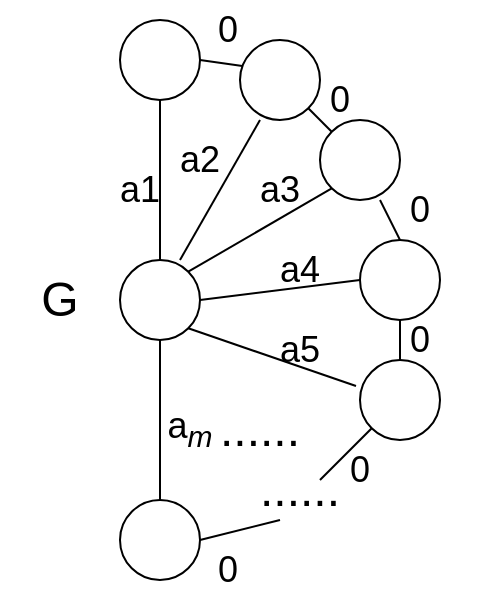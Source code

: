 <mxfile version="18.1.3" type="github">
  <diagram id="DedmSPUqI5hMhxwjdkCf" name="Page-1">
    <mxGraphModel dx="1038" dy="579" grid="1" gridSize="10" guides="1" tooltips="1" connect="1" arrows="1" fold="1" page="1" pageScale="1" pageWidth="827" pageHeight="1169" math="0" shadow="0">
      <root>
        <mxCell id="0" />
        <mxCell id="1" parent="0" />
        <mxCell id="oBFWSuG9KK-FhjoGnzYC-7" style="edgeStyle=orthogonalEdgeStyle;rounded=0;orthogonalLoop=1;jettySize=auto;html=1;exitX=0.5;exitY=0;exitDx=0;exitDy=0;entryX=0.5;entryY=1;entryDx=0;entryDy=0;endArrow=none;endFill=0;" edge="1" parent="1" source="oBFWSuG9KK-FhjoGnzYC-1" target="oBFWSuG9KK-FhjoGnzYC-5">
          <mxGeometry relative="1" as="geometry" />
        </mxCell>
        <mxCell id="oBFWSuG9KK-FhjoGnzYC-1" value="" style="ellipse;whiteSpace=wrap;html=1;aspect=fixed;" vertex="1" parent="1">
          <mxGeometry x="360" y="280" width="40" height="40" as="geometry" />
        </mxCell>
        <mxCell id="oBFWSuG9KK-FhjoGnzYC-2" value="" style="ellipse;whiteSpace=wrap;html=1;aspect=fixed;" vertex="1" parent="1">
          <mxGeometry x="420" y="170" width="40" height="40" as="geometry" />
        </mxCell>
        <mxCell id="oBFWSuG9KK-FhjoGnzYC-3" value="" style="ellipse;whiteSpace=wrap;html=1;aspect=fixed;" vertex="1" parent="1">
          <mxGeometry x="460" y="210" width="40" height="40" as="geometry" />
        </mxCell>
        <mxCell id="oBFWSuG9KK-FhjoGnzYC-4" value="" style="ellipse;whiteSpace=wrap;html=1;aspect=fixed;" vertex="1" parent="1">
          <mxGeometry x="480" y="270" width="40" height="40" as="geometry" />
        </mxCell>
        <mxCell id="oBFWSuG9KK-FhjoGnzYC-5" value="" style="ellipse;whiteSpace=wrap;html=1;aspect=fixed;" vertex="1" parent="1">
          <mxGeometry x="360" y="160" width="40" height="40" as="geometry" />
        </mxCell>
        <mxCell id="oBFWSuG9KK-FhjoGnzYC-6" value="" style="ellipse;whiteSpace=wrap;html=1;aspect=fixed;" vertex="1" parent="1">
          <mxGeometry x="480" y="330" width="40" height="40" as="geometry" />
        </mxCell>
        <mxCell id="oBFWSuG9KK-FhjoGnzYC-8" value="" style="endArrow=none;html=1;rounded=0;" edge="1" parent="1">
          <mxGeometry width="50" height="50" relative="1" as="geometry">
            <mxPoint x="390" y="280" as="sourcePoint" />
            <mxPoint x="430" y="210" as="targetPoint" />
          </mxGeometry>
        </mxCell>
        <mxCell id="oBFWSuG9KK-FhjoGnzYC-9" value="" style="endArrow=none;html=1;rounded=0;entryX=0;entryY=1;entryDx=0;entryDy=0;exitX=1;exitY=0;exitDx=0;exitDy=0;" edge="1" parent="1" source="oBFWSuG9KK-FhjoGnzYC-1" target="oBFWSuG9KK-FhjoGnzYC-3">
          <mxGeometry width="50" height="50" relative="1" as="geometry">
            <mxPoint x="400" y="310" as="sourcePoint" />
            <mxPoint x="450" y="260" as="targetPoint" />
          </mxGeometry>
        </mxCell>
        <mxCell id="oBFWSuG9KK-FhjoGnzYC-10" value="" style="endArrow=none;html=1;rounded=0;entryX=0;entryY=0.5;entryDx=0;entryDy=0;exitX=1;exitY=0.5;exitDx=0;exitDy=0;" edge="1" parent="1" source="oBFWSuG9KK-FhjoGnzYC-1" target="oBFWSuG9KK-FhjoGnzYC-4">
          <mxGeometry width="50" height="50" relative="1" as="geometry">
            <mxPoint x="390" y="320" as="sourcePoint" />
            <mxPoint x="440" y="270" as="targetPoint" />
          </mxGeometry>
        </mxCell>
        <mxCell id="oBFWSuG9KK-FhjoGnzYC-11" value="" style="endArrow=none;html=1;rounded=0;exitX=1;exitY=1;exitDx=0;exitDy=0;entryX=-0.05;entryY=0.325;entryDx=0;entryDy=0;entryPerimeter=0;" edge="1" parent="1" source="oBFWSuG9KK-FhjoGnzYC-1" target="oBFWSuG9KK-FhjoGnzYC-6">
          <mxGeometry width="50" height="50" relative="1" as="geometry">
            <mxPoint x="420" y="390" as="sourcePoint" />
            <mxPoint x="470" y="340" as="targetPoint" />
          </mxGeometry>
        </mxCell>
        <mxCell id="oBFWSuG9KK-FhjoGnzYC-12" value="&lt;font style=&quot;font-size: 24px;&quot;&gt;......&lt;/font&gt;" style="text;html=1;strokeColor=none;fillColor=none;align=center;verticalAlign=middle;whiteSpace=wrap;rounded=0;" vertex="1" parent="1">
          <mxGeometry x="400" y="350" width="60" height="30" as="geometry" />
        </mxCell>
        <mxCell id="oBFWSuG9KK-FhjoGnzYC-13" style="edgeStyle=orthogonalEdgeStyle;rounded=0;orthogonalLoop=1;jettySize=auto;html=1;exitX=0.5;exitY=1;exitDx=0;exitDy=0;fontSize=24;endArrow=none;endFill=0;" edge="1" parent="1" source="oBFWSuG9KK-FhjoGnzYC-12" target="oBFWSuG9KK-FhjoGnzYC-12">
          <mxGeometry relative="1" as="geometry" />
        </mxCell>
        <mxCell id="oBFWSuG9KK-FhjoGnzYC-14" value="" style="ellipse;whiteSpace=wrap;html=1;aspect=fixed;" vertex="1" parent="1">
          <mxGeometry x="360" y="400" width="40" height="40" as="geometry" />
        </mxCell>
        <mxCell id="oBFWSuG9KK-FhjoGnzYC-15" style="edgeStyle=orthogonalEdgeStyle;rounded=0;orthogonalLoop=1;jettySize=auto;html=1;exitX=0.5;exitY=1;exitDx=0;exitDy=0;entryX=0.5;entryY=0;entryDx=0;entryDy=0;endArrow=none;endFill=0;" edge="1" parent="1" source="oBFWSuG9KK-FhjoGnzYC-1" target="oBFWSuG9KK-FhjoGnzYC-14">
          <mxGeometry relative="1" as="geometry">
            <mxPoint x="390" y="290" as="sourcePoint" />
            <mxPoint x="390" y="210" as="targetPoint" />
          </mxGeometry>
        </mxCell>
        <mxCell id="oBFWSuG9KK-FhjoGnzYC-16" value="a1" style="text;html=1;strokeColor=none;fillColor=none;align=center;verticalAlign=middle;whiteSpace=wrap;rounded=0;fontSize=18;" vertex="1" parent="1">
          <mxGeometry x="340" y="230" width="60" height="30" as="geometry" />
        </mxCell>
        <mxCell id="oBFWSuG9KK-FhjoGnzYC-17" value="a2" style="text;html=1;strokeColor=none;fillColor=none;align=center;verticalAlign=middle;whiteSpace=wrap;rounded=0;fontSize=18;" vertex="1" parent="1">
          <mxGeometry x="370" y="215" width="60" height="30" as="geometry" />
        </mxCell>
        <mxCell id="oBFWSuG9KK-FhjoGnzYC-19" value="a3" style="text;html=1;strokeColor=none;fillColor=none;align=center;verticalAlign=middle;whiteSpace=wrap;rounded=0;fontSize=18;" vertex="1" parent="1">
          <mxGeometry x="410" y="230" width="60" height="30" as="geometry" />
        </mxCell>
        <mxCell id="oBFWSuG9KK-FhjoGnzYC-20" value="a4" style="text;html=1;strokeColor=none;fillColor=none;align=center;verticalAlign=middle;whiteSpace=wrap;rounded=0;fontSize=18;" vertex="1" parent="1">
          <mxGeometry x="420" y="270" width="60" height="30" as="geometry" />
        </mxCell>
        <mxCell id="oBFWSuG9KK-FhjoGnzYC-21" value="a5" style="text;html=1;strokeColor=none;fillColor=none;align=center;verticalAlign=middle;whiteSpace=wrap;rounded=0;fontSize=18;" vertex="1" parent="1">
          <mxGeometry x="420" y="310" width="60" height="30" as="geometry" />
        </mxCell>
        <mxCell id="oBFWSuG9KK-FhjoGnzYC-22" value="a&lt;sub&gt;&lt;i&gt;m&lt;/i&gt;&lt;/sub&gt;" style="text;html=1;strokeColor=none;fillColor=none;align=center;verticalAlign=middle;whiteSpace=wrap;rounded=0;fontSize=18;" vertex="1" parent="1">
          <mxGeometry x="365" y="350" width="60" height="30" as="geometry" />
        </mxCell>
        <mxCell id="oBFWSuG9KK-FhjoGnzYC-24" value="" style="endArrow=none;html=1;rounded=0;fontSize=18;entryX=0.03;entryY=0.325;entryDx=0;entryDy=0;entryPerimeter=0;" edge="1" parent="1" target="oBFWSuG9KK-FhjoGnzYC-2">
          <mxGeometry width="50" height="50" relative="1" as="geometry">
            <mxPoint x="400" y="180" as="sourcePoint" />
            <mxPoint x="450" y="130" as="targetPoint" />
          </mxGeometry>
        </mxCell>
        <mxCell id="oBFWSuG9KK-FhjoGnzYC-25" value="" style="endArrow=none;html=1;rounded=0;fontSize=18;exitX=1;exitY=1;exitDx=0;exitDy=0;entryX=0;entryY=0;entryDx=0;entryDy=0;" edge="1" parent="1" source="oBFWSuG9KK-FhjoGnzYC-2" target="oBFWSuG9KK-FhjoGnzYC-3">
          <mxGeometry width="50" height="50" relative="1" as="geometry">
            <mxPoint x="500" y="210" as="sourcePoint" />
            <mxPoint x="550" y="160" as="targetPoint" />
          </mxGeometry>
        </mxCell>
        <mxCell id="oBFWSuG9KK-FhjoGnzYC-26" value="" style="endArrow=none;html=1;rounded=0;fontSize=18;entryX=0.5;entryY=0;entryDx=0;entryDy=0;exitX=0.75;exitY=1;exitDx=0;exitDy=0;exitPerimeter=0;" edge="1" parent="1" source="oBFWSuG9KK-FhjoGnzYC-3" target="oBFWSuG9KK-FhjoGnzYC-4">
          <mxGeometry width="50" height="50" relative="1" as="geometry">
            <mxPoint x="480" y="250" as="sourcePoint" />
            <mxPoint x="530" y="200" as="targetPoint" />
          </mxGeometry>
        </mxCell>
        <mxCell id="oBFWSuG9KK-FhjoGnzYC-27" value="" style="endArrow=none;html=1;rounded=0;fontSize=18;exitX=0.5;exitY=1;exitDx=0;exitDy=0;entryX=0.5;entryY=0;entryDx=0;entryDy=0;" edge="1" parent="1" source="oBFWSuG9KK-FhjoGnzYC-4" target="oBFWSuG9KK-FhjoGnzYC-6">
          <mxGeometry width="50" height="50" relative="1" as="geometry">
            <mxPoint x="560" y="330" as="sourcePoint" />
            <mxPoint x="610" y="280" as="targetPoint" />
          </mxGeometry>
        </mxCell>
        <mxCell id="oBFWSuG9KK-FhjoGnzYC-28" value="" style="endArrow=none;html=1;rounded=0;fontSize=18;" edge="1" parent="1">
          <mxGeometry width="50" height="50" relative="1" as="geometry">
            <mxPoint x="400" y="420" as="sourcePoint" />
            <mxPoint x="440" y="410" as="targetPoint" />
          </mxGeometry>
        </mxCell>
        <mxCell id="oBFWSuG9KK-FhjoGnzYC-29" value="" style="endArrow=none;html=1;rounded=0;fontSize=18;entryX=0;entryY=1;entryDx=0;entryDy=0;" edge="1" parent="1" target="oBFWSuG9KK-FhjoGnzYC-6">
          <mxGeometry width="50" height="50" relative="1" as="geometry">
            <mxPoint x="460" y="390" as="sourcePoint" />
            <mxPoint x="490" y="370" as="targetPoint" />
          </mxGeometry>
        </mxCell>
        <mxCell id="oBFWSuG9KK-FhjoGnzYC-30" value="&lt;font style=&quot;font-size: 24px;&quot;&gt;......&lt;/font&gt;" style="text;html=1;strokeColor=none;fillColor=none;align=center;verticalAlign=middle;whiteSpace=wrap;rounded=0;" vertex="1" parent="1">
          <mxGeometry x="420" y="380" width="60" height="30" as="geometry" />
        </mxCell>
        <mxCell id="oBFWSuG9KK-FhjoGnzYC-31" value="0" style="text;html=1;strokeColor=none;fillColor=none;align=center;verticalAlign=middle;whiteSpace=wrap;rounded=0;fontSize=18;" vertex="1" parent="1">
          <mxGeometry x="384" y="150" width="60" height="30" as="geometry" />
        </mxCell>
        <mxCell id="oBFWSuG9KK-FhjoGnzYC-32" value="0" style="text;html=1;strokeColor=none;fillColor=none;align=center;verticalAlign=middle;whiteSpace=wrap;rounded=0;fontSize=18;" vertex="1" parent="1">
          <mxGeometry x="440" y="185" width="60" height="30" as="geometry" />
        </mxCell>
        <mxCell id="oBFWSuG9KK-FhjoGnzYC-33" value="0" style="text;html=1;strokeColor=none;fillColor=none;align=center;verticalAlign=middle;whiteSpace=wrap;rounded=0;fontSize=18;" vertex="1" parent="1">
          <mxGeometry x="480" y="240" width="60" height="30" as="geometry" />
        </mxCell>
        <mxCell id="oBFWSuG9KK-FhjoGnzYC-34" value="0" style="text;html=1;strokeColor=none;fillColor=none;align=center;verticalAlign=middle;whiteSpace=wrap;rounded=0;fontSize=18;" vertex="1" parent="1">
          <mxGeometry x="480" y="305" width="60" height="30" as="geometry" />
        </mxCell>
        <mxCell id="oBFWSuG9KK-FhjoGnzYC-35" value="0" style="text;html=1;strokeColor=none;fillColor=none;align=center;verticalAlign=middle;whiteSpace=wrap;rounded=0;fontSize=18;" vertex="1" parent="1">
          <mxGeometry x="450" y="370" width="60" height="30" as="geometry" />
        </mxCell>
        <mxCell id="oBFWSuG9KK-FhjoGnzYC-36" value="0" style="text;html=1;strokeColor=none;fillColor=none;align=center;verticalAlign=middle;whiteSpace=wrap;rounded=0;fontSize=18;" vertex="1" parent="1">
          <mxGeometry x="384" y="420" width="60" height="30" as="geometry" />
        </mxCell>
        <mxCell id="oBFWSuG9KK-FhjoGnzYC-37" value="&lt;font style=&quot;font-size: 24px;&quot;&gt;G&lt;/font&gt;" style="text;html=1;strokeColor=none;fillColor=none;align=center;verticalAlign=middle;whiteSpace=wrap;rounded=0;fontSize=18;" vertex="1" parent="1">
          <mxGeometry x="300" y="285" width="60" height="30" as="geometry" />
        </mxCell>
      </root>
    </mxGraphModel>
  </diagram>
</mxfile>
